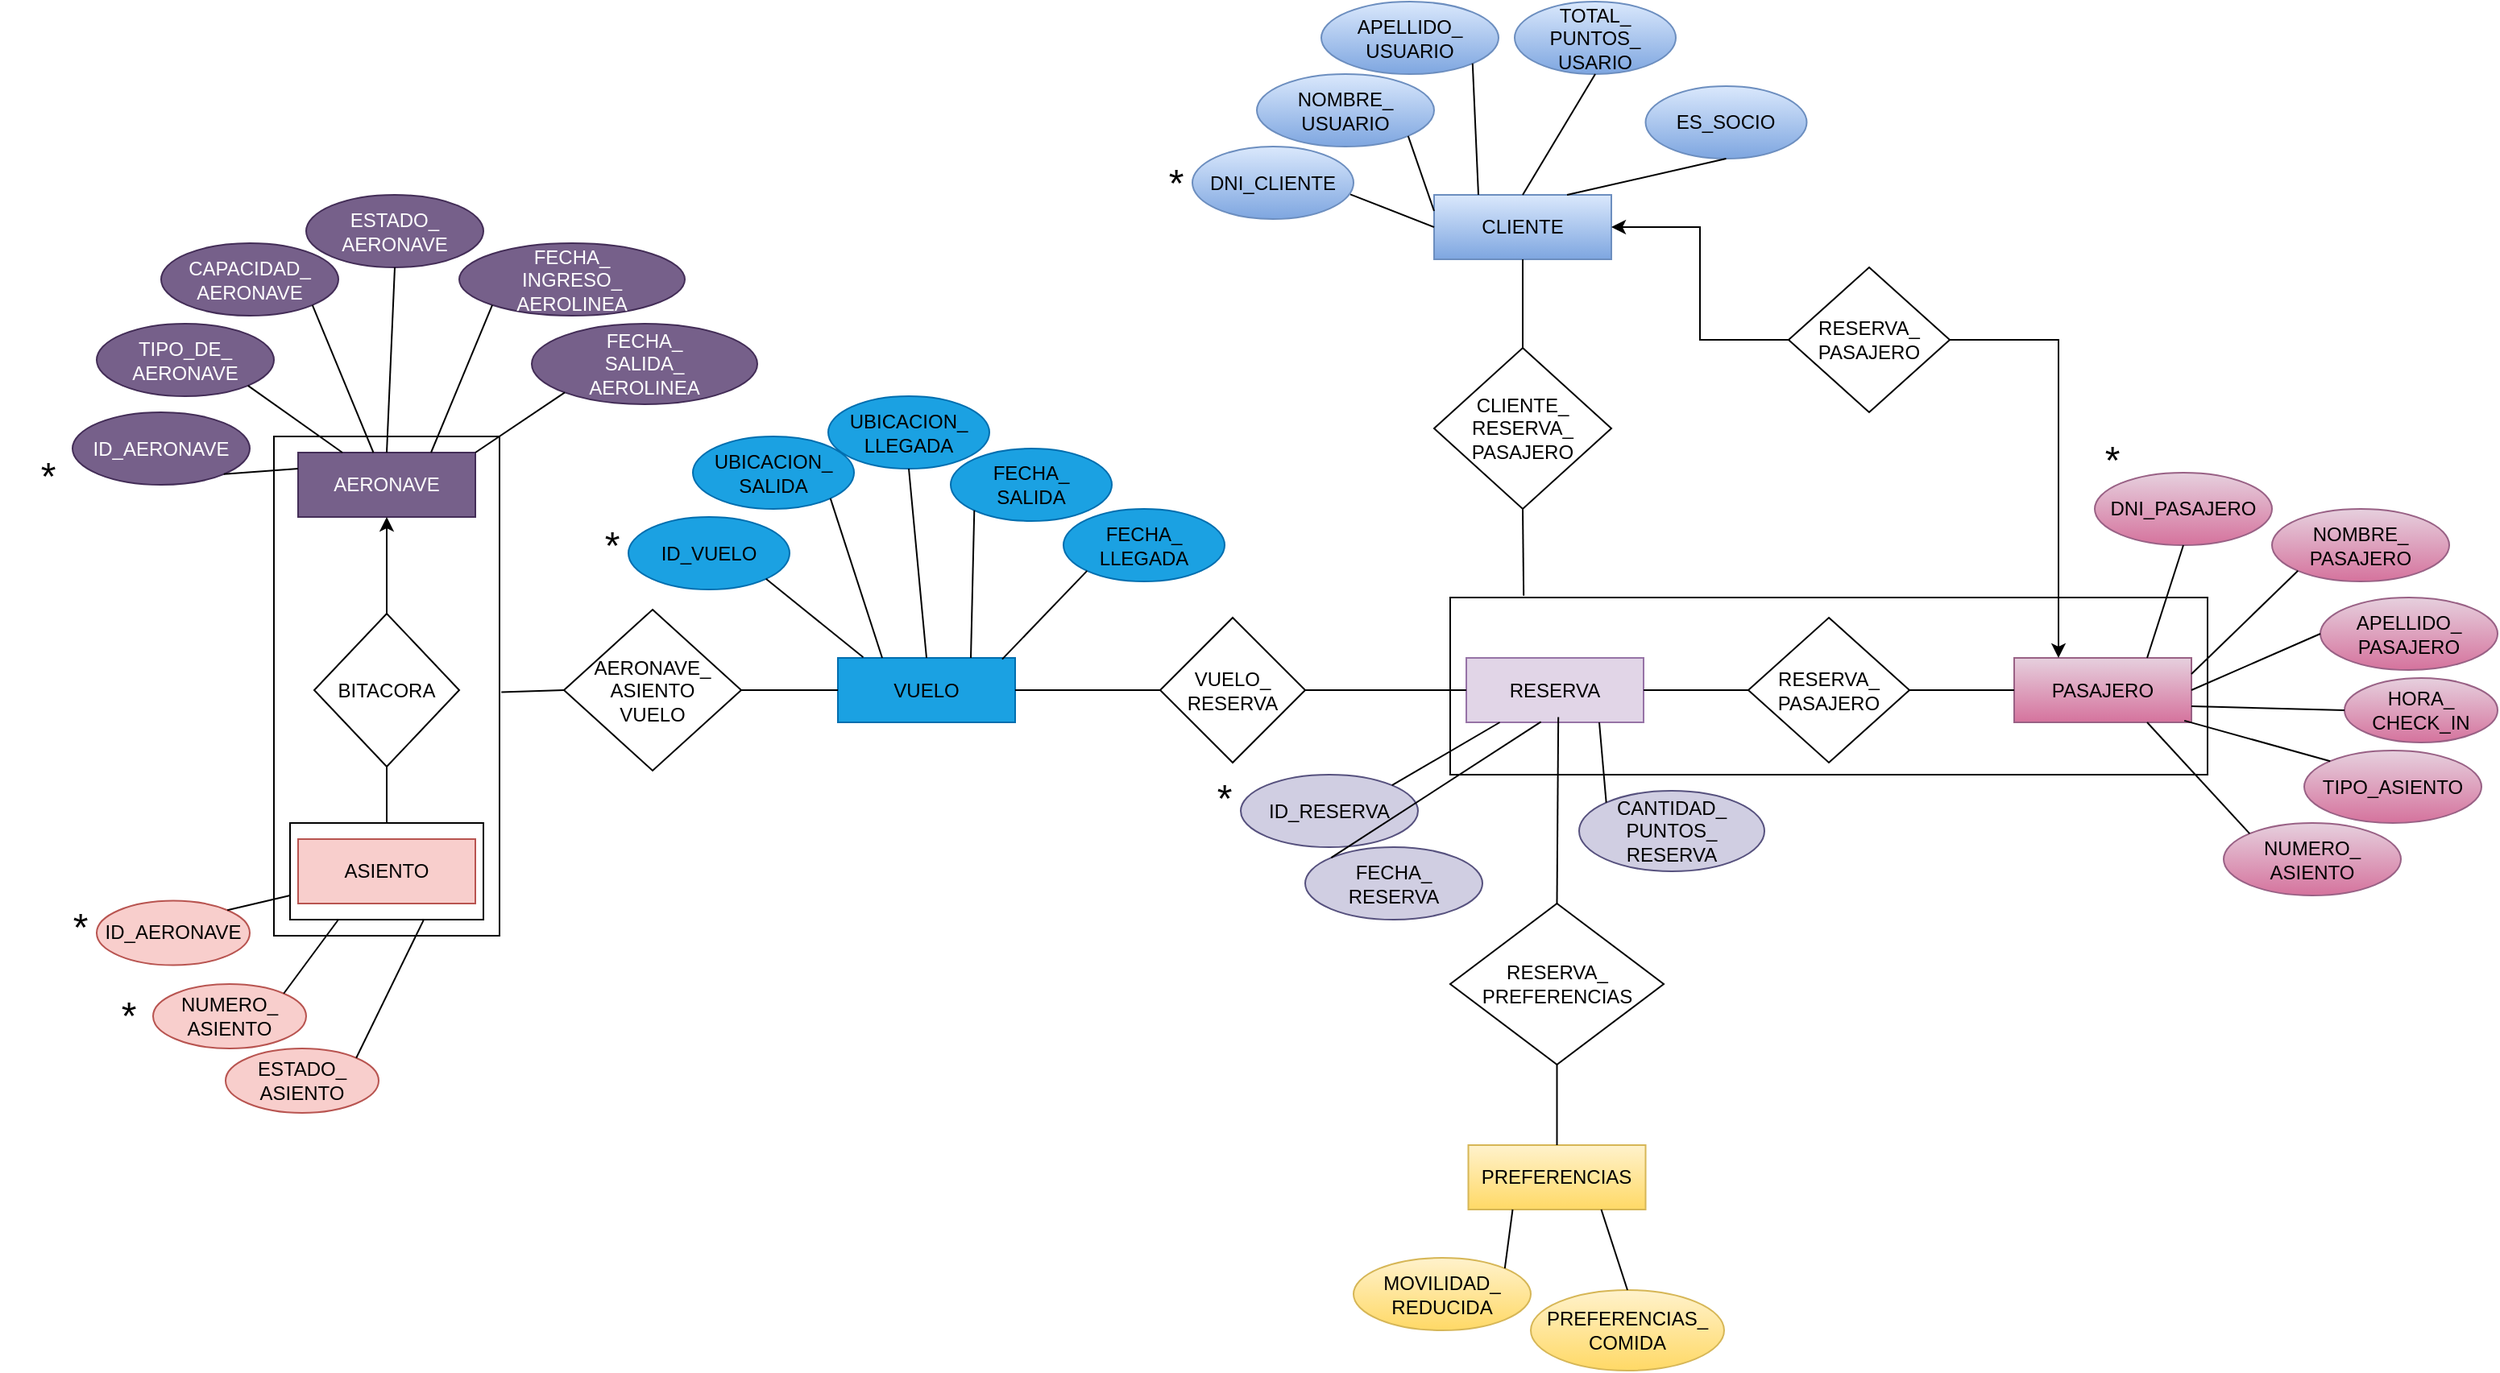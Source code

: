 <mxfile version="24.7.8">
  <diagram name="Página-1" id="I4jtfUDLmrLC_wTP_qY1">
    <mxGraphModel dx="2514" dy="2162" grid="1" gridSize="10" guides="1" tooltips="1" connect="1" arrows="1" fold="1" page="1" pageScale="1" pageWidth="827" pageHeight="1169" math="0" shadow="0">
      <root>
        <mxCell id="0" />
        <mxCell id="1" parent="0" />
        <mxCell id="xpCBtFdFbXH7f9JELju8-50" value="" style="rounded=0;whiteSpace=wrap;html=1;" vertex="1" parent="1">
          <mxGeometry x="800" y="290" width="470" height="110" as="geometry" />
        </mxCell>
        <mxCell id="xpCBtFdFbXH7f9JELju8-12" value="" style="rounded=0;whiteSpace=wrap;html=1;" vertex="1" parent="1">
          <mxGeometry x="70" y="190" width="140" height="310" as="geometry" />
        </mxCell>
        <mxCell id="xpCBtFdFbXH7f9JELju8-1" value="AERONAVE" style="rounded=0;whiteSpace=wrap;html=1;fillColor=#76608a;fontColor=#ffffff;strokeColor=#432D57;" vertex="1" parent="1">
          <mxGeometry x="85" y="200" width="110" height="40" as="geometry" />
        </mxCell>
        <mxCell id="xpCBtFdFbXH7f9JELju8-2" value="" style="rounded=0;whiteSpace=wrap;html=1;" vertex="1" parent="1">
          <mxGeometry x="80" y="430" width="120" height="60" as="geometry" />
        </mxCell>
        <mxCell id="xpCBtFdFbXH7f9JELju8-3" value="&lt;font color=&quot;#000000&quot;&gt;ASIENTO&lt;/font&gt;" style="rounded=0;whiteSpace=wrap;html=1;fillColor=#f8cecc;strokeColor=#b85450;" vertex="1" parent="1">
          <mxGeometry x="85" y="440" width="110" height="40" as="geometry" />
        </mxCell>
        <mxCell id="xpCBtFdFbXH7f9JELju8-4" value="&lt;font color=&quot;#000000&quot;&gt;ID_AERONAVE&lt;/font&gt;" style="ellipse;whiteSpace=wrap;html=1;fillColor=#f8cecc;strokeColor=#b85450;" vertex="1" parent="1">
          <mxGeometry x="-40" y="478.28" width="95" height="40" as="geometry" />
        </mxCell>
        <mxCell id="xpCBtFdFbXH7f9JELju8-5" value="&lt;font color=&quot;#000000&quot;&gt;ESTADO_&lt;/font&gt;&lt;div&gt;&lt;font color=&quot;#000000&quot;&gt;ASIENTO&lt;/font&gt;&lt;/div&gt;" style="ellipse;whiteSpace=wrap;html=1;fillColor=#f8cecc;strokeColor=#b85450;" vertex="1" parent="1">
          <mxGeometry x="40" y="570" width="95" height="40" as="geometry" />
        </mxCell>
        <mxCell id="xpCBtFdFbXH7f9JELju8-6" value="" style="endArrow=none;html=1;rounded=0;entryX=0;entryY=0.75;entryDx=0;entryDy=0;exitX=1;exitY=0;exitDx=0;exitDy=0;" edge="1" parent="1" source="xpCBtFdFbXH7f9JELju8-4" target="xpCBtFdFbXH7f9JELju8-2">
          <mxGeometry width="50" height="50" relative="1" as="geometry">
            <mxPoint x="-300" y="515.78" as="sourcePoint" />
            <mxPoint x="-250" y="465.78" as="targetPoint" />
          </mxGeometry>
        </mxCell>
        <mxCell id="xpCBtFdFbXH7f9JELju8-7" value="" style="endArrow=none;html=1;rounded=0;exitX=1;exitY=0;exitDx=0;exitDy=0;entryX=0.69;entryY=1.007;entryDx=0;entryDy=0;entryPerimeter=0;" edge="1" parent="1" source="xpCBtFdFbXH7f9JELju8-5" target="xpCBtFdFbXH7f9JELju8-2">
          <mxGeometry width="50" height="50" relative="1" as="geometry">
            <mxPoint x="130" y="555.78" as="sourcePoint" />
            <mxPoint x="180" y="505.78" as="targetPoint" />
          </mxGeometry>
        </mxCell>
        <mxCell id="xpCBtFdFbXH7f9JELju8-8" value="BITACORA" style="rhombus;whiteSpace=wrap;html=1;" vertex="1" parent="1">
          <mxGeometry x="95" y="300" width="90" height="95" as="geometry" />
        </mxCell>
        <mxCell id="xpCBtFdFbXH7f9JELju8-9" value="" style="endArrow=none;html=1;rounded=0;entryX=0.5;entryY=1;entryDx=0;entryDy=0;exitX=0.5;exitY=0;exitDx=0;exitDy=0;" edge="1" parent="1" source="xpCBtFdFbXH7f9JELju8-2" target="xpCBtFdFbXH7f9JELju8-8">
          <mxGeometry width="50" height="50" relative="1" as="geometry">
            <mxPoint x="180" y="710" as="sourcePoint" />
            <mxPoint x="230" y="660" as="targetPoint" />
          </mxGeometry>
        </mxCell>
        <mxCell id="xpCBtFdFbXH7f9JELju8-11" value="" style="endArrow=classic;html=1;rounded=0;entryX=0.5;entryY=1;entryDx=0;entryDy=0;exitX=0.5;exitY=0;exitDx=0;exitDy=0;" edge="1" parent="1" source="xpCBtFdFbXH7f9JELju8-8" target="xpCBtFdFbXH7f9JELju8-1">
          <mxGeometry width="50" height="50" relative="1" as="geometry">
            <mxPoint x="140" y="290" as="sourcePoint" />
            <mxPoint x="20" y="310" as="targetPoint" />
          </mxGeometry>
        </mxCell>
        <mxCell id="xpCBtFdFbXH7f9JELju8-13" value="AERONAVE_&lt;div&gt;ASIENTO&lt;/div&gt;&lt;div&gt;VUELO&lt;/div&gt;" style="rhombus;whiteSpace=wrap;html=1;" vertex="1" parent="1">
          <mxGeometry x="250" y="297.5" width="110" height="100" as="geometry" />
        </mxCell>
        <mxCell id="xpCBtFdFbXH7f9JELju8-14" value="" style="endArrow=none;html=1;rounded=0;entryX=0;entryY=0.5;entryDx=0;entryDy=0;exitX=1.008;exitY=0.512;exitDx=0;exitDy=0;exitPerimeter=0;" edge="1" parent="1" source="xpCBtFdFbXH7f9JELju8-12" target="xpCBtFdFbXH7f9JELju8-13">
          <mxGeometry width="50" height="50" relative="1" as="geometry">
            <mxPoint x="250" y="560" as="sourcePoint" />
            <mxPoint x="300" y="510" as="targetPoint" />
          </mxGeometry>
        </mxCell>
        <mxCell id="xpCBtFdFbXH7f9JELju8-15" value="&lt;font color=&quot;#000000&quot;&gt;VUELO&lt;/font&gt;" style="rounded=0;whiteSpace=wrap;html=1;fillColor=#1ba1e2;strokeColor=#006EAF;fontColor=#ffffff;" vertex="1" parent="1">
          <mxGeometry x="420" y="327.5" width="110" height="40" as="geometry" />
        </mxCell>
        <mxCell id="xpCBtFdFbXH7f9JELju8-16" value="" style="endArrow=none;html=1;rounded=0;entryX=0;entryY=0.5;entryDx=0;entryDy=0;exitX=1;exitY=0.5;exitDx=0;exitDy=0;" edge="1" parent="1" source="xpCBtFdFbXH7f9JELju8-13" target="xpCBtFdFbXH7f9JELju8-15">
          <mxGeometry width="50" height="50" relative="1" as="geometry">
            <mxPoint x="330" y="440" as="sourcePoint" />
            <mxPoint x="380" y="390" as="targetPoint" />
          </mxGeometry>
        </mxCell>
        <mxCell id="xpCBtFdFbXH7f9JELju8-17" value="VUELO_&lt;div&gt;RESERVA&lt;/div&gt;" style="rhombus;whiteSpace=wrap;html=1;" vertex="1" parent="1">
          <mxGeometry x="620" y="302.5" width="90" height="90" as="geometry" />
        </mxCell>
        <mxCell id="xpCBtFdFbXH7f9JELju8-19" value="ID_AERONAVE" style="ellipse;whiteSpace=wrap;html=1;fillColor=#76608a;fontColor=#ffffff;strokeColor=#432D57;" vertex="1" parent="1">
          <mxGeometry x="-55" y="175" width="110" height="45" as="geometry" />
        </mxCell>
        <mxCell id="xpCBtFdFbXH7f9JELju8-20" value="&lt;font style=&quot;font-size: 24px;&quot;&gt;*&lt;/font&gt;" style="text;html=1;align=center;verticalAlign=middle;whiteSpace=wrap;rounded=0;" vertex="1" parent="1">
          <mxGeometry x="-100" y="200" width="60" height="30" as="geometry" />
        </mxCell>
        <mxCell id="xpCBtFdFbXH7f9JELju8-21" value="" style="endArrow=none;html=1;rounded=0;entryX=0;entryY=0.25;entryDx=0;entryDy=0;exitX=1;exitY=1;exitDx=0;exitDy=0;" edge="1" parent="1" source="xpCBtFdFbXH7f9JELju8-19" target="xpCBtFdFbXH7f9JELju8-1">
          <mxGeometry width="50" height="50" relative="1" as="geometry">
            <mxPoint x="-190" y="280" as="sourcePoint" />
            <mxPoint x="-140" y="230" as="targetPoint" />
          </mxGeometry>
        </mxCell>
        <mxCell id="xpCBtFdFbXH7f9JELju8-22" value="TIPO_DE_&lt;div&gt;AERONAVE&lt;/div&gt;" style="ellipse;whiteSpace=wrap;html=1;fillColor=#76608a;fontColor=#ffffff;strokeColor=#432D57;" vertex="1" parent="1">
          <mxGeometry x="-40" y="120" width="110" height="45" as="geometry" />
        </mxCell>
        <mxCell id="xpCBtFdFbXH7f9JELju8-23" value="CAPACIDAD_&lt;div&gt;AERONAVE&lt;/div&gt;" style="ellipse;whiteSpace=wrap;html=1;fillColor=#76608a;fontColor=#ffffff;strokeColor=#432D57;" vertex="1" parent="1">
          <mxGeometry y="70" width="110" height="45" as="geometry" />
        </mxCell>
        <mxCell id="xpCBtFdFbXH7f9JELju8-24" value="ESTADO_&lt;div&gt;AERONAVE&lt;/div&gt;" style="ellipse;whiteSpace=wrap;html=1;fillColor=#76608a;fontColor=#ffffff;strokeColor=#432D57;" vertex="1" parent="1">
          <mxGeometry x="90" y="40" width="110" height="45" as="geometry" />
        </mxCell>
        <mxCell id="xpCBtFdFbXH7f9JELju8-25" value="FECHA_&lt;div&gt;INGRESO_&lt;/div&gt;&lt;div&gt;AEROLINEA&lt;/div&gt;" style="ellipse;whiteSpace=wrap;html=1;fillColor=#76608a;fontColor=#ffffff;strokeColor=#432D57;" vertex="1" parent="1">
          <mxGeometry x="185" y="70" width="140" height="45" as="geometry" />
        </mxCell>
        <mxCell id="xpCBtFdFbXH7f9JELju8-26" value="FECHA_&lt;div&gt;SALIDA_&lt;/div&gt;&lt;div&gt;AEROLINEA&lt;/div&gt;" style="ellipse;whiteSpace=wrap;html=1;fillColor=#76608a;fontColor=#ffffff;strokeColor=#432D57;" vertex="1" parent="1">
          <mxGeometry x="230" y="120" width="140" height="50" as="geometry" />
        </mxCell>
        <mxCell id="xpCBtFdFbXH7f9JELju8-27" value="" style="endArrow=none;html=1;rounded=0;entryX=1;entryY=1;entryDx=0;entryDy=0;exitX=0.25;exitY=0;exitDx=0;exitDy=0;" edge="1" parent="1" source="xpCBtFdFbXH7f9JELju8-1" target="xpCBtFdFbXH7f9JELju8-22">
          <mxGeometry width="50" height="50" relative="1" as="geometry">
            <mxPoint x="360" y="290" as="sourcePoint" />
            <mxPoint x="410" y="240" as="targetPoint" />
          </mxGeometry>
        </mxCell>
        <mxCell id="xpCBtFdFbXH7f9JELju8-28" value="" style="endArrow=none;html=1;rounded=0;entryX=1;entryY=1;entryDx=0;entryDy=0;" edge="1" parent="1" source="xpCBtFdFbXH7f9JELju8-1" target="xpCBtFdFbXH7f9JELju8-23">
          <mxGeometry width="50" height="50" relative="1" as="geometry">
            <mxPoint x="350" y="300" as="sourcePoint" />
            <mxPoint x="400" y="250" as="targetPoint" />
          </mxGeometry>
        </mxCell>
        <mxCell id="xpCBtFdFbXH7f9JELju8-29" value="" style="endArrow=none;html=1;rounded=0;entryX=0.5;entryY=1;entryDx=0;entryDy=0;exitX=0.5;exitY=0;exitDx=0;exitDy=0;" edge="1" parent="1" source="xpCBtFdFbXH7f9JELju8-1" target="xpCBtFdFbXH7f9JELju8-24">
          <mxGeometry width="50" height="50" relative="1" as="geometry">
            <mxPoint x="330" y="310" as="sourcePoint" />
            <mxPoint x="380" y="260" as="targetPoint" />
          </mxGeometry>
        </mxCell>
        <mxCell id="xpCBtFdFbXH7f9JELju8-30" value="" style="endArrow=none;html=1;rounded=0;entryX=0;entryY=1;entryDx=0;entryDy=0;exitX=0.75;exitY=0;exitDx=0;exitDy=0;" edge="1" parent="1" source="xpCBtFdFbXH7f9JELju8-1" target="xpCBtFdFbXH7f9JELju8-25">
          <mxGeometry width="50" height="50" relative="1" as="geometry">
            <mxPoint x="-210" y="340" as="sourcePoint" />
            <mxPoint x="-160" y="290" as="targetPoint" />
          </mxGeometry>
        </mxCell>
        <mxCell id="xpCBtFdFbXH7f9JELju8-31" value="" style="endArrow=none;html=1;rounded=0;entryX=0;entryY=1;entryDx=0;entryDy=0;exitX=1;exitY=0;exitDx=0;exitDy=0;" edge="1" parent="1" source="xpCBtFdFbXH7f9JELju8-1" target="xpCBtFdFbXH7f9JELju8-26">
          <mxGeometry width="50" height="50" relative="1" as="geometry">
            <mxPoint x="230" y="280" as="sourcePoint" />
            <mxPoint x="280" y="230" as="targetPoint" />
          </mxGeometry>
        </mxCell>
        <mxCell id="xpCBtFdFbXH7f9JELju8-32" value="&lt;font color=&quot;#000000&quot;&gt;UBICACION_&lt;/font&gt;&lt;div&gt;&lt;font color=&quot;#000000&quot;&gt;SALIDA&lt;/font&gt;&lt;/div&gt;" style="ellipse;whiteSpace=wrap;html=1;fillColor=#1ba1e2;strokeColor=#006EAF;fontColor=#ffffff;" vertex="1" parent="1">
          <mxGeometry x="330" y="190" width="100" height="45" as="geometry" />
        </mxCell>
        <mxCell id="xpCBtFdFbXH7f9JELju8-33" value="&lt;font color=&quot;#000000&quot;&gt;UBICACION_&lt;/font&gt;&lt;div&gt;&lt;font color=&quot;#000000&quot;&gt;LLEGADA&lt;/font&gt;&lt;/div&gt;" style="ellipse;whiteSpace=wrap;html=1;fillColor=#1ba1e2;strokeColor=#006EAF;fontColor=#ffffff;" vertex="1" parent="1">
          <mxGeometry x="414" y="165" width="100" height="45" as="geometry" />
        </mxCell>
        <mxCell id="xpCBtFdFbXH7f9JELju8-34" value="&lt;font color=&quot;#000000&quot;&gt;FECHA_&lt;/font&gt;&lt;div&gt;&lt;font color=&quot;#000000&quot;&gt;SALIDA&lt;/font&gt;&lt;/div&gt;" style="ellipse;whiteSpace=wrap;html=1;fillColor=#1ba1e2;strokeColor=#006EAF;fontColor=#ffffff;" vertex="1" parent="1">
          <mxGeometry x="490" y="197.5" width="100" height="45" as="geometry" />
        </mxCell>
        <mxCell id="xpCBtFdFbXH7f9JELju8-35" value="&lt;font color=&quot;#000000&quot;&gt;FECHA_&lt;/font&gt;&lt;div&gt;&lt;font color=&quot;#000000&quot;&gt;LLEGADA&lt;/font&gt;&lt;/div&gt;" style="ellipse;whiteSpace=wrap;html=1;fillColor=#1ba1e2;strokeColor=#006EAF;fontColor=#ffffff;" vertex="1" parent="1">
          <mxGeometry x="560" y="235" width="100" height="45" as="geometry" />
        </mxCell>
        <mxCell id="xpCBtFdFbXH7f9JELju8-36" value="&lt;font color=&quot;#000000&quot;&gt;ID_VUELO&lt;/font&gt;" style="ellipse;whiteSpace=wrap;html=1;fillColor=#1ba1e2;strokeColor=#006EAF;fontColor=#ffffff;" vertex="1" parent="1">
          <mxGeometry x="290" y="240" width="100" height="45" as="geometry" />
        </mxCell>
        <mxCell id="xpCBtFdFbXH7f9JELju8-37" value="" style="endArrow=none;html=1;rounded=0;entryX=1;entryY=1;entryDx=0;entryDy=0;exitX=0.143;exitY=-0.009;exitDx=0;exitDy=0;exitPerimeter=0;" edge="1" parent="1" source="xpCBtFdFbXH7f9JELju8-15" target="xpCBtFdFbXH7f9JELju8-36">
          <mxGeometry width="50" height="50" relative="1" as="geometry">
            <mxPoint x="430" y="310" as="sourcePoint" />
            <mxPoint x="480" y="280" as="targetPoint" />
          </mxGeometry>
        </mxCell>
        <mxCell id="xpCBtFdFbXH7f9JELju8-38" value="" style="endArrow=none;html=1;rounded=0;entryX=1;entryY=1;entryDx=0;entryDy=0;exitX=0.25;exitY=0;exitDx=0;exitDy=0;" edge="1" parent="1" source="xpCBtFdFbXH7f9JELju8-15" target="xpCBtFdFbXH7f9JELju8-32">
          <mxGeometry width="50" height="50" relative="1" as="geometry">
            <mxPoint x="470" y="330" as="sourcePoint" />
            <mxPoint x="520" y="280" as="targetPoint" />
          </mxGeometry>
        </mxCell>
        <mxCell id="xpCBtFdFbXH7f9JELju8-39" value="" style="endArrow=none;html=1;rounded=0;entryX=0.5;entryY=1;entryDx=0;entryDy=0;exitX=0.5;exitY=0;exitDx=0;exitDy=0;" edge="1" parent="1" source="xpCBtFdFbXH7f9JELju8-15" target="xpCBtFdFbXH7f9JELju8-33">
          <mxGeometry width="50" height="50" relative="1" as="geometry">
            <mxPoint x="550" y="400" as="sourcePoint" />
            <mxPoint x="600" y="350" as="targetPoint" />
          </mxGeometry>
        </mxCell>
        <mxCell id="xpCBtFdFbXH7f9JELju8-40" value="" style="endArrow=none;html=1;rounded=0;entryX=0;entryY=1;entryDx=0;entryDy=0;exitX=0.75;exitY=0;exitDx=0;exitDy=0;" edge="1" parent="1" source="xpCBtFdFbXH7f9JELju8-15" target="xpCBtFdFbXH7f9JELju8-34">
          <mxGeometry width="50" height="50" relative="1" as="geometry">
            <mxPoint x="300" y="530" as="sourcePoint" />
            <mxPoint x="350" y="480" as="targetPoint" />
          </mxGeometry>
        </mxCell>
        <mxCell id="xpCBtFdFbXH7f9JELju8-41" value="" style="endArrow=none;html=1;rounded=0;entryX=0;entryY=1;entryDx=0;entryDy=0;exitX=0.927;exitY=0.02;exitDx=0;exitDy=0;exitPerimeter=0;" edge="1" parent="1" source="xpCBtFdFbXH7f9JELju8-15" target="xpCBtFdFbXH7f9JELju8-35">
          <mxGeometry width="50" height="50" relative="1" as="geometry">
            <mxPoint x="580" y="370" as="sourcePoint" />
            <mxPoint x="630" y="320" as="targetPoint" />
          </mxGeometry>
        </mxCell>
        <mxCell id="xpCBtFdFbXH7f9JELju8-42" value="" style="endArrow=none;html=1;rounded=0;exitX=1;exitY=0.5;exitDx=0;exitDy=0;entryX=0;entryY=0.5;entryDx=0;entryDy=0;" edge="1" parent="1" source="xpCBtFdFbXH7f9JELju8-15" target="xpCBtFdFbXH7f9JELju8-17">
          <mxGeometry width="50" height="50" relative="1" as="geometry">
            <mxPoint x="540" y="440" as="sourcePoint" />
            <mxPoint x="590" y="390" as="targetPoint" />
          </mxGeometry>
        </mxCell>
        <mxCell id="xpCBtFdFbXH7f9JELju8-45" value="&lt;font color=&quot;#000000&quot;&gt;RESERVA&lt;/font&gt;" style="rounded=0;whiteSpace=wrap;html=1;fillColor=#e1d5e7;strokeColor=#9673a6;" vertex="1" parent="1">
          <mxGeometry x="810" y="327.5" width="110" height="40" as="geometry" />
        </mxCell>
        <mxCell id="xpCBtFdFbXH7f9JELju8-46" value="&lt;font color=&quot;#000000&quot;&gt;PASAJERO&lt;/font&gt;" style="rounded=0;whiteSpace=wrap;html=1;fillColor=#e6d0de;strokeColor=#996185;gradientColor=#d5739d;" vertex="1" parent="1">
          <mxGeometry x="1150" y="327.5" width="110" height="40" as="geometry" />
        </mxCell>
        <mxCell id="xpCBtFdFbXH7f9JELju8-47" value="RESERVA_&lt;div&gt;PASAJERO&lt;/div&gt;" style="rhombus;whiteSpace=wrap;html=1;" vertex="1" parent="1">
          <mxGeometry x="985" y="302.5" width="100" height="90" as="geometry" />
        </mxCell>
        <mxCell id="xpCBtFdFbXH7f9JELju8-48" value="" style="endArrow=none;html=1;rounded=0;exitX=1;exitY=0.5;exitDx=0;exitDy=0;entryX=0;entryY=0.5;entryDx=0;entryDy=0;" edge="1" parent="1" source="xpCBtFdFbXH7f9JELju8-45" target="xpCBtFdFbXH7f9JELju8-47">
          <mxGeometry width="50" height="50" relative="1" as="geometry">
            <mxPoint x="910" y="450" as="sourcePoint" />
            <mxPoint x="960" y="400" as="targetPoint" />
          </mxGeometry>
        </mxCell>
        <mxCell id="xpCBtFdFbXH7f9JELju8-49" value="" style="endArrow=none;html=1;rounded=0;exitX=1;exitY=0.5;exitDx=0;exitDy=0;entryX=0;entryY=0.5;entryDx=0;entryDy=0;" edge="1" parent="1" source="xpCBtFdFbXH7f9JELju8-47" target="xpCBtFdFbXH7f9JELju8-46">
          <mxGeometry width="50" height="50" relative="1" as="geometry">
            <mxPoint x="1120" y="450" as="sourcePoint" />
            <mxPoint x="1170" y="400" as="targetPoint" />
          </mxGeometry>
        </mxCell>
        <mxCell id="xpCBtFdFbXH7f9JELju8-51" value="" style="endArrow=none;html=1;rounded=0;entryX=0;entryY=0.5;entryDx=0;entryDy=0;exitX=1;exitY=0.5;exitDx=0;exitDy=0;" edge="1" parent="1" source="xpCBtFdFbXH7f9JELju8-17" target="xpCBtFdFbXH7f9JELju8-45">
          <mxGeometry width="50" height="50" relative="1" as="geometry">
            <mxPoint x="660" y="450" as="sourcePoint" />
            <mxPoint x="710" y="400" as="targetPoint" />
          </mxGeometry>
        </mxCell>
        <mxCell id="xpCBtFdFbXH7f9JELju8-52" value="&lt;font color=&quot;#000000&quot;&gt;ID_RESERVA&lt;/font&gt;" style="ellipse;whiteSpace=wrap;html=1;fillColor=#d0cee2;strokeColor=#56517e;" vertex="1" parent="1">
          <mxGeometry x="670" y="400" width="110" height="45" as="geometry" />
        </mxCell>
        <mxCell id="xpCBtFdFbXH7f9JELju8-53" value="&lt;font style=&quot;font-size: 24px;&quot;&gt;*&lt;/font&gt;" style="text;html=1;align=center;verticalAlign=middle;whiteSpace=wrap;rounded=0;" vertex="1" parent="1">
          <mxGeometry x="630" y="400" width="60" height="30" as="geometry" />
        </mxCell>
        <mxCell id="xpCBtFdFbXH7f9JELju8-55" value="&lt;font color=&quot;#000000&quot;&gt;FECHA_&lt;/font&gt;&lt;div&gt;&lt;font color=&quot;#000000&quot;&gt;RESERVA&lt;/font&gt;&lt;/div&gt;" style="ellipse;whiteSpace=wrap;html=1;fillColor=#d0cee2;strokeColor=#56517e;" vertex="1" parent="1">
          <mxGeometry x="710" y="445" width="110" height="45" as="geometry" />
        </mxCell>
        <mxCell id="xpCBtFdFbXH7f9JELju8-56" value="" style="endArrow=none;html=1;rounded=0;exitX=1;exitY=0;exitDx=0;exitDy=0;" edge="1" parent="1" source="xpCBtFdFbXH7f9JELju8-52" target="xpCBtFdFbXH7f9JELju8-45">
          <mxGeometry width="50" height="50" relative="1" as="geometry">
            <mxPoint x="600" y="560" as="sourcePoint" />
            <mxPoint x="650" y="510" as="targetPoint" />
          </mxGeometry>
        </mxCell>
        <mxCell id="xpCBtFdFbXH7f9JELju8-57" value="" style="endArrow=none;html=1;rounded=0;exitX=0;exitY=0;exitDx=0;exitDy=0;entryX=0.421;entryY=0.992;entryDx=0;entryDy=0;entryPerimeter=0;" edge="1" parent="1" source="xpCBtFdFbXH7f9JELju8-55" target="xpCBtFdFbXH7f9JELju8-45">
          <mxGeometry width="50" height="50" relative="1" as="geometry">
            <mxPoint x="690" y="630" as="sourcePoint" />
            <mxPoint x="740" y="580" as="targetPoint" />
          </mxGeometry>
        </mxCell>
        <mxCell id="xpCBtFdFbXH7f9JELju8-58" value="&lt;font color=&quot;#000000&quot;&gt;CLIENTE&lt;/font&gt;" style="rounded=0;whiteSpace=wrap;html=1;fillColor=#dae8fc;strokeColor=#6c8ebf;gradientColor=#7ea6e0;" vertex="1" parent="1">
          <mxGeometry x="790" y="40" width="110" height="40" as="geometry" />
        </mxCell>
        <mxCell id="xpCBtFdFbXH7f9JELju8-59" value="CLIENTE_&lt;div&gt;RESERVA_&lt;/div&gt;&lt;div&gt;PASAJERO&lt;/div&gt;" style="rhombus;whiteSpace=wrap;html=1;" vertex="1" parent="1">
          <mxGeometry x="790" y="135" width="110" height="100" as="geometry" />
        </mxCell>
        <mxCell id="xpCBtFdFbXH7f9JELju8-60" value="" style="endArrow=none;html=1;rounded=0;entryX=0.5;entryY=1;entryDx=0;entryDy=0;exitX=0.097;exitY=-0.01;exitDx=0;exitDy=0;exitPerimeter=0;" edge="1" parent="1" source="xpCBtFdFbXH7f9JELju8-50" target="xpCBtFdFbXH7f9JELju8-59">
          <mxGeometry width="50" height="50" relative="1" as="geometry">
            <mxPoint x="710" y="280" as="sourcePoint" />
            <mxPoint x="760" y="230" as="targetPoint" />
          </mxGeometry>
        </mxCell>
        <mxCell id="xpCBtFdFbXH7f9JELju8-61" value="" style="endArrow=none;html=1;rounded=0;entryX=0.5;entryY=1;entryDx=0;entryDy=0;exitX=0.5;exitY=0;exitDx=0;exitDy=0;" edge="1" parent="1" source="xpCBtFdFbXH7f9JELju8-59" target="xpCBtFdFbXH7f9JELju8-58">
          <mxGeometry width="50" height="50" relative="1" as="geometry">
            <mxPoint x="710" y="170" as="sourcePoint" />
            <mxPoint x="760" y="120" as="targetPoint" />
          </mxGeometry>
        </mxCell>
        <mxCell id="xpCBtFdFbXH7f9JELju8-62" value="&lt;font color=&quot;#000000&quot;&gt;PREFERENCIAS&lt;/font&gt;" style="rounded=0;whiteSpace=wrap;html=1;fillColor=#fff2cc;strokeColor=#d6b656;gradientColor=#ffd966;" vertex="1" parent="1">
          <mxGeometry x="811.25" y="630" width="110" height="40" as="geometry" />
        </mxCell>
        <mxCell id="xpCBtFdFbXH7f9JELju8-63" value="RESERVA_&lt;div&gt;PREFERENCIAS&lt;/div&gt;" style="rhombus;whiteSpace=wrap;html=1;" vertex="1" parent="1">
          <mxGeometry x="800" y="480" width="132.5" height="100" as="geometry" />
        </mxCell>
        <mxCell id="xpCBtFdFbXH7f9JELju8-64" value="" style="endArrow=none;html=1;rounded=0;entryX=0.519;entryY=0.92;entryDx=0;entryDy=0;entryPerimeter=0;exitX=0.5;exitY=0;exitDx=0;exitDy=0;" edge="1" parent="1" source="xpCBtFdFbXH7f9JELju8-63" target="xpCBtFdFbXH7f9JELju8-45">
          <mxGeometry width="50" height="50" relative="1" as="geometry">
            <mxPoint x="850" y="490" as="sourcePoint" />
            <mxPoint x="900" y="440" as="targetPoint" />
          </mxGeometry>
        </mxCell>
        <mxCell id="xpCBtFdFbXH7f9JELju8-65" value="" style="endArrow=none;html=1;rounded=0;entryX=0.5;entryY=1;entryDx=0;entryDy=0;exitX=0.5;exitY=0;exitDx=0;exitDy=0;" edge="1" parent="1" source="xpCBtFdFbXH7f9JELju8-62" target="xpCBtFdFbXH7f9JELju8-63">
          <mxGeometry width="50" height="50" relative="1" as="geometry">
            <mxPoint x="850" y="670" as="sourcePoint" />
            <mxPoint x="900" y="620" as="targetPoint" />
          </mxGeometry>
        </mxCell>
        <mxCell id="xpCBtFdFbXH7f9JELju8-73" value="&lt;font color=&quot;#000000&quot;&gt;DNI_CLIENTE&lt;/font&gt;" style="ellipse;whiteSpace=wrap;html=1;fillColor=#dae8fc;strokeColor=#6c8ebf;gradientColor=#7ea6e0;" vertex="1" parent="1">
          <mxGeometry x="640" y="10" width="100" height="45" as="geometry" />
        </mxCell>
        <mxCell id="xpCBtFdFbXH7f9JELju8-74" value="&lt;font style=&quot;font-size: 24px;&quot;&gt;*&lt;/font&gt;" style="text;html=1;align=center;verticalAlign=middle;whiteSpace=wrap;rounded=0;" vertex="1" parent="1">
          <mxGeometry x="600" y="17.5" width="60" height="30" as="geometry" />
        </mxCell>
        <mxCell id="xpCBtFdFbXH7f9JELju8-75" value="&lt;font color=&quot;#000000&quot;&gt;ES_SOCIO&lt;/font&gt;" style="ellipse;whiteSpace=wrap;html=1;fillColor=#dae8fc;strokeColor=#6c8ebf;gradientColor=#7ea6e0;" vertex="1" parent="1">
          <mxGeometry x="921.25" y="-27.5" width="100" height="45" as="geometry" />
        </mxCell>
        <mxCell id="xpCBtFdFbXH7f9JELju8-76" value="&lt;font color=&quot;#000000&quot;&gt;TOTAL_&lt;/font&gt;&lt;div&gt;&lt;font color=&quot;#000000&quot;&gt;PUNTOS_&lt;/font&gt;&lt;/div&gt;&lt;div&gt;&lt;font color=&quot;#000000&quot;&gt;USARIO&lt;/font&gt;&lt;/div&gt;" style="ellipse;whiteSpace=wrap;html=1;fillColor=#dae8fc;strokeColor=#6c8ebf;gradientColor=#7ea6e0;" vertex="1" parent="1">
          <mxGeometry x="840" y="-80" width="100" height="45" as="geometry" />
        </mxCell>
        <mxCell id="xpCBtFdFbXH7f9JELju8-77" value="&lt;font color=&quot;#000000&quot;&gt;CANTIDAD_&lt;/font&gt;&lt;div&gt;&lt;font color=&quot;#000000&quot;&gt;PUNTOS_&lt;/font&gt;&lt;/div&gt;&lt;div&gt;&lt;font color=&quot;#000000&quot;&gt;RESERVA&lt;/font&gt;&lt;/div&gt;" style="ellipse;whiteSpace=wrap;html=1;fillColor=#d0cee2;strokeColor=#56517e;" vertex="1" parent="1">
          <mxGeometry x="880" y="410" width="115" height="50" as="geometry" />
        </mxCell>
        <mxCell id="xpCBtFdFbXH7f9JELju8-79" value="" style="endArrow=none;html=1;rounded=0;entryX=0.75;entryY=1;entryDx=0;entryDy=0;exitX=0;exitY=0;exitDx=0;exitDy=0;" edge="1" parent="1" source="xpCBtFdFbXH7f9JELju8-77" target="xpCBtFdFbXH7f9JELju8-45">
          <mxGeometry width="50" height="50" relative="1" as="geometry">
            <mxPoint x="550" y="520" as="sourcePoint" />
            <mxPoint x="600" y="470" as="targetPoint" />
          </mxGeometry>
        </mxCell>
        <mxCell id="xpCBtFdFbXH7f9JELju8-80" value="&lt;font color=&quot;#000000&quot;&gt;NOMBRE_&lt;/font&gt;&lt;div&gt;&lt;font color=&quot;#000000&quot;&gt;USUARIO&lt;/font&gt;&lt;/div&gt;" style="ellipse;whiteSpace=wrap;html=1;fillColor=#dae8fc;strokeColor=#6c8ebf;gradientColor=#7ea6e0;" vertex="1" parent="1">
          <mxGeometry x="680" y="-35" width="110" height="45" as="geometry" />
        </mxCell>
        <mxCell id="xpCBtFdFbXH7f9JELju8-81" value="&lt;font color=&quot;#000000&quot;&gt;APELLIDO_&lt;/font&gt;&lt;div&gt;&lt;font color=&quot;#000000&quot;&gt;USUARIO&lt;/font&gt;&lt;/div&gt;" style="ellipse;whiteSpace=wrap;html=1;fillColor=#dae8fc;strokeColor=#6c8ebf;gradientColor=#7ea6e0;" vertex="1" parent="1">
          <mxGeometry x="720" y="-80" width="110" height="45" as="geometry" />
        </mxCell>
        <mxCell id="xpCBtFdFbXH7f9JELju8-82" value="" style="endArrow=none;html=1;rounded=0;entryX=0;entryY=0.5;entryDx=0;entryDy=0;exitX=0.98;exitY=0.659;exitDx=0;exitDy=0;exitPerimeter=0;" edge="1" parent="1" source="xpCBtFdFbXH7f9JELju8-73" target="xpCBtFdFbXH7f9JELju8-58">
          <mxGeometry width="50" height="50" relative="1" as="geometry">
            <mxPoint x="720" y="180" as="sourcePoint" />
            <mxPoint x="770" y="130" as="targetPoint" />
          </mxGeometry>
        </mxCell>
        <mxCell id="xpCBtFdFbXH7f9JELju8-83" value="" style="endArrow=none;html=1;rounded=0;entryX=1;entryY=1;entryDx=0;entryDy=0;exitX=0;exitY=0.25;exitDx=0;exitDy=0;" edge="1" parent="1" source="xpCBtFdFbXH7f9JELju8-58" target="xpCBtFdFbXH7f9JELju8-80">
          <mxGeometry width="50" height="50" relative="1" as="geometry">
            <mxPoint x="940" y="40" as="sourcePoint" />
            <mxPoint x="990" y="-10" as="targetPoint" />
          </mxGeometry>
        </mxCell>
        <mxCell id="xpCBtFdFbXH7f9JELju8-84" value="" style="endArrow=none;html=1;rounded=0;entryX=1;entryY=1;entryDx=0;entryDy=0;exitX=0.25;exitY=0;exitDx=0;exitDy=0;" edge="1" parent="1" source="xpCBtFdFbXH7f9JELju8-58" target="xpCBtFdFbXH7f9JELju8-81">
          <mxGeometry width="50" height="50" relative="1" as="geometry">
            <mxPoint x="1010" y="170" as="sourcePoint" />
            <mxPoint x="1060" y="120" as="targetPoint" />
          </mxGeometry>
        </mxCell>
        <mxCell id="xpCBtFdFbXH7f9JELju8-85" value="" style="endArrow=none;html=1;rounded=0;entryX=0.5;entryY=1;entryDx=0;entryDy=0;exitX=0.5;exitY=0;exitDx=0;exitDy=0;" edge="1" parent="1" source="xpCBtFdFbXH7f9JELju8-58" target="xpCBtFdFbXH7f9JELju8-76">
          <mxGeometry width="50" height="50" relative="1" as="geometry">
            <mxPoint x="990" y="190" as="sourcePoint" />
            <mxPoint x="970" y="110" as="targetPoint" />
          </mxGeometry>
        </mxCell>
        <mxCell id="xpCBtFdFbXH7f9JELju8-86" value="" style="endArrow=none;html=1;rounded=0;entryX=0.5;entryY=1;entryDx=0;entryDy=0;exitX=0.75;exitY=0;exitDx=0;exitDy=0;" edge="1" parent="1" source="xpCBtFdFbXH7f9JELju8-58" target="xpCBtFdFbXH7f9JELju8-75">
          <mxGeometry width="50" height="50" relative="1" as="geometry">
            <mxPoint x="1030" y="160" as="sourcePoint" />
            <mxPoint x="1080" y="110" as="targetPoint" />
          </mxGeometry>
        </mxCell>
        <mxCell id="xpCBtFdFbXH7f9JELju8-87" value="&lt;font color=&quot;#000000&quot;&gt;DNI_PASAJERO&lt;/font&gt;" style="ellipse;whiteSpace=wrap;html=1;fillColor=#e6d0de;strokeColor=#996185;gradientColor=#d5739d;" vertex="1" parent="1">
          <mxGeometry x="1200" y="212.5" width="110" height="45" as="geometry" />
        </mxCell>
        <mxCell id="xpCBtFdFbXH7f9JELju8-88" value="&lt;font color=&quot;#000000&quot;&gt;NOMBRE_&lt;/font&gt;&lt;div&gt;&lt;font color=&quot;#000000&quot;&gt;PASAJERO&lt;/font&gt;&lt;/div&gt;" style="ellipse;whiteSpace=wrap;html=1;fillColor=#e6d0de;strokeColor=#996185;gradientColor=#d5739d;" vertex="1" parent="1">
          <mxGeometry x="1310" y="235" width="110" height="45" as="geometry" />
        </mxCell>
        <mxCell id="xpCBtFdFbXH7f9JELju8-89" value="&lt;font color=&quot;#000000&quot;&gt;APELLIDO_&lt;/font&gt;&lt;div&gt;&lt;font color=&quot;#000000&quot;&gt;PASAJERO&lt;/font&gt;&lt;/div&gt;" style="ellipse;whiteSpace=wrap;html=1;fillColor=#e6d0de;strokeColor=#996185;gradientColor=#d5739d;" vertex="1" parent="1">
          <mxGeometry x="1340" y="290" width="110" height="45" as="geometry" />
        </mxCell>
        <mxCell id="xpCBtFdFbXH7f9JELju8-90" value="" style="endArrow=none;html=1;rounded=0;entryX=0.5;entryY=1;entryDx=0;entryDy=0;exitX=0.75;exitY=0;exitDx=0;exitDy=0;" edge="1" parent="1" source="xpCBtFdFbXH7f9JELju8-46" target="xpCBtFdFbXH7f9JELju8-87">
          <mxGeometry width="50" height="50" relative="1" as="geometry">
            <mxPoint x="1050" y="290" as="sourcePoint" />
            <mxPoint x="1100" y="240" as="targetPoint" />
          </mxGeometry>
        </mxCell>
        <mxCell id="xpCBtFdFbXH7f9JELju8-91" value="" style="endArrow=none;html=1;rounded=0;exitX=1;exitY=0.25;exitDx=0;exitDy=0;entryX=0;entryY=1;entryDx=0;entryDy=0;" edge="1" parent="1" source="xpCBtFdFbXH7f9JELju8-46" target="xpCBtFdFbXH7f9JELju8-88">
          <mxGeometry width="50" height="50" relative="1" as="geometry">
            <mxPoint x="1310" y="460" as="sourcePoint" />
            <mxPoint x="1360" y="410" as="targetPoint" />
          </mxGeometry>
        </mxCell>
        <mxCell id="xpCBtFdFbXH7f9JELju8-92" value="" style="endArrow=none;html=1;rounded=0;exitX=1;exitY=0.5;exitDx=0;exitDy=0;entryX=0;entryY=0.5;entryDx=0;entryDy=0;" edge="1" parent="1" source="xpCBtFdFbXH7f9JELju8-46" target="xpCBtFdFbXH7f9JELju8-89">
          <mxGeometry width="50" height="50" relative="1" as="geometry">
            <mxPoint x="1340" y="440" as="sourcePoint" />
            <mxPoint x="1390" y="390" as="targetPoint" />
          </mxGeometry>
        </mxCell>
        <mxCell id="xpCBtFdFbXH7f9JELju8-93" value="&lt;font color=&quot;#000000&quot;&gt;HORA_&lt;/font&gt;&lt;div&gt;&lt;font color=&quot;#000000&quot;&gt;CHECK_IN&lt;/font&gt;&lt;/div&gt;" style="ellipse;whiteSpace=wrap;html=1;fillColor=#e6d0de;strokeColor=#996185;gradientColor=#d5739d;" vertex="1" parent="1">
          <mxGeometry x="1355" y="340" width="95" height="40" as="geometry" />
        </mxCell>
        <mxCell id="xpCBtFdFbXH7f9JELju8-94" value="&lt;font style=&quot;font-size: 24px;&quot;&gt;*&lt;/font&gt;" style="text;html=1;align=center;verticalAlign=middle;whiteSpace=wrap;rounded=0;" vertex="1" parent="1">
          <mxGeometry x="1181" y="190" width="60" height="30" as="geometry" />
        </mxCell>
        <mxCell id="xpCBtFdFbXH7f9JELju8-95" value="&lt;font style=&quot;font-size: 24px;&quot;&gt;*&lt;/font&gt;" style="text;html=1;align=center;verticalAlign=middle;whiteSpace=wrap;rounded=0;" vertex="1" parent="1">
          <mxGeometry x="250" y="242.5" width="60" height="30" as="geometry" />
        </mxCell>
        <mxCell id="xpCBtFdFbXH7f9JELju8-96" value="&lt;font style=&quot;font-size: 24px;&quot;&gt;*&lt;/font&gt;" style="text;html=1;align=center;verticalAlign=middle;whiteSpace=wrap;rounded=0;" vertex="1" parent="1">
          <mxGeometry x="-80" y="480" width="60" height="30" as="geometry" />
        </mxCell>
        <mxCell id="xpCBtFdFbXH7f9JELju8-97" value="&lt;font color=&quot;#000000&quot;&gt;NUMERO_&lt;/font&gt;&lt;div&gt;&lt;font color=&quot;#000000&quot;&gt;ASIENTO&lt;/font&gt;&lt;/div&gt;" style="ellipse;whiteSpace=wrap;html=1;fillColor=#f8cecc;strokeColor=#b85450;" vertex="1" parent="1">
          <mxGeometry x="-5" y="530" width="95" height="40" as="geometry" />
        </mxCell>
        <mxCell id="xpCBtFdFbXH7f9JELju8-98" value="&lt;font style=&quot;font-size: 24px;&quot;&gt;*&lt;/font&gt;" style="text;html=1;align=center;verticalAlign=middle;whiteSpace=wrap;rounded=0;" vertex="1" parent="1">
          <mxGeometry x="-50" y="535" width="60" height="30" as="geometry" />
        </mxCell>
        <mxCell id="xpCBtFdFbXH7f9JELju8-99" value="" style="endArrow=none;html=1;rounded=0;entryX=0.25;entryY=1;entryDx=0;entryDy=0;exitX=1;exitY=0;exitDx=0;exitDy=0;" edge="1" parent="1" source="xpCBtFdFbXH7f9JELju8-97" target="xpCBtFdFbXH7f9JELju8-2">
          <mxGeometry width="50" height="50" relative="1" as="geometry">
            <mxPoint x="-320" y="610" as="sourcePoint" />
            <mxPoint x="-270" y="560" as="targetPoint" />
          </mxGeometry>
        </mxCell>
        <mxCell id="xpCBtFdFbXH7f9JELju8-100" value="&lt;font color=&quot;#000000&quot;&gt;TIPO_ASIENTO&lt;/font&gt;" style="ellipse;whiteSpace=wrap;html=1;fillColor=#e6d0de;strokeColor=#996185;gradientColor=#d5739d;" vertex="1" parent="1">
          <mxGeometry x="1330" y="385" width="110" height="45" as="geometry" />
        </mxCell>
        <mxCell id="xpCBtFdFbXH7f9JELju8-101" value="&lt;font color=&quot;#000000&quot;&gt;NUMERO_&lt;/font&gt;&lt;div&gt;&lt;font color=&quot;#000000&quot;&gt;ASIENTO&lt;/font&gt;&lt;/div&gt;" style="ellipse;whiteSpace=wrap;html=1;fillColor=#e6d0de;strokeColor=#996185;gradientColor=#d5739d;" vertex="1" parent="1">
          <mxGeometry x="1280" y="430" width="110" height="45" as="geometry" />
        </mxCell>
        <mxCell id="xpCBtFdFbXH7f9JELju8-103" value="" style="endArrow=none;html=1;rounded=0;exitX=1;exitY=0.75;exitDx=0;exitDy=0;entryX=0;entryY=0.5;entryDx=0;entryDy=0;" edge="1" parent="1" source="xpCBtFdFbXH7f9JELju8-46" target="xpCBtFdFbXH7f9JELju8-93">
          <mxGeometry width="50" height="50" relative="1" as="geometry">
            <mxPoint x="1280" y="400" as="sourcePoint" />
            <mxPoint x="1330" y="350" as="targetPoint" />
          </mxGeometry>
        </mxCell>
        <mxCell id="xpCBtFdFbXH7f9JELju8-104" value="" style="endArrow=none;html=1;rounded=0;exitX=0.96;exitY=0.973;exitDx=0;exitDy=0;exitPerimeter=0;entryX=0;entryY=0;entryDx=0;entryDy=0;" edge="1" parent="1" source="xpCBtFdFbXH7f9JELju8-46" target="xpCBtFdFbXH7f9JELju8-100">
          <mxGeometry width="50" height="50" relative="1" as="geometry">
            <mxPoint x="1400" y="570" as="sourcePoint" />
            <mxPoint x="1450" y="520" as="targetPoint" />
          </mxGeometry>
        </mxCell>
        <mxCell id="xpCBtFdFbXH7f9JELju8-105" value="" style="endArrow=none;html=1;rounded=0;entryX=0.75;entryY=1;entryDx=0;entryDy=0;exitX=0;exitY=0;exitDx=0;exitDy=0;" edge="1" parent="1" source="xpCBtFdFbXH7f9JELju8-101" target="xpCBtFdFbXH7f9JELju8-46">
          <mxGeometry width="50" height="50" relative="1" as="geometry">
            <mxPoint x="1230" y="460" as="sourcePoint" />
            <mxPoint x="1280" y="410" as="targetPoint" />
          </mxGeometry>
        </mxCell>
        <mxCell id="xpCBtFdFbXH7f9JELju8-106" value="&lt;font color=&quot;#000000&quot;&gt;MOVILIDAD_&lt;/font&gt;&lt;div&gt;&lt;font color=&quot;#000000&quot;&gt;REDUCIDA&lt;/font&gt;&lt;/div&gt;" style="ellipse;whiteSpace=wrap;html=1;fillColor=#fff2cc;strokeColor=#d6b656;gradientColor=#ffd966;" vertex="1" parent="1">
          <mxGeometry x="740" y="700" width="110" height="45" as="geometry" />
        </mxCell>
        <mxCell id="xpCBtFdFbXH7f9JELju8-107" value="&lt;font color=&quot;#000000&quot;&gt;PREFERENCIAS_&lt;/font&gt;&lt;div&gt;&lt;font color=&quot;#000000&quot;&gt;COMIDA&lt;/font&gt;&lt;/div&gt;" style="ellipse;whiteSpace=wrap;html=1;fillColor=#fff2cc;strokeColor=#d6b656;gradientColor=#ffd966;" vertex="1" parent="1">
          <mxGeometry x="850" y="720" width="120" height="50" as="geometry" />
        </mxCell>
        <mxCell id="xpCBtFdFbXH7f9JELju8-108" value="" style="endArrow=none;html=1;rounded=0;entryX=0.25;entryY=1;entryDx=0;entryDy=0;exitX=1;exitY=0;exitDx=0;exitDy=0;" edge="1" parent="1" source="xpCBtFdFbXH7f9JELju8-106" target="xpCBtFdFbXH7f9JELju8-62">
          <mxGeometry width="50" height="50" relative="1" as="geometry">
            <mxPoint x="600" y="720" as="sourcePoint" />
            <mxPoint x="650" y="670" as="targetPoint" />
          </mxGeometry>
        </mxCell>
        <mxCell id="xpCBtFdFbXH7f9JELju8-109" value="" style="endArrow=none;html=1;rounded=0;entryX=0.75;entryY=1;entryDx=0;entryDy=0;exitX=0.5;exitY=0;exitDx=0;exitDy=0;" edge="1" parent="1" source="xpCBtFdFbXH7f9JELju8-107" target="xpCBtFdFbXH7f9JELju8-62">
          <mxGeometry width="50" height="50" relative="1" as="geometry">
            <mxPoint x="630" y="890" as="sourcePoint" />
            <mxPoint x="680" y="840" as="targetPoint" />
          </mxGeometry>
        </mxCell>
        <mxCell id="xpCBtFdFbXH7f9JELju8-110" value="RESERVA_&lt;div&gt;PASAJERO&lt;/div&gt;" style="rhombus;whiteSpace=wrap;html=1;" vertex="1" parent="1">
          <mxGeometry x="1010" y="85" width="100" height="90" as="geometry" />
        </mxCell>
        <mxCell id="xpCBtFdFbXH7f9JELju8-113" value="" style="endArrow=classic;html=1;rounded=0;exitX=1;exitY=0.5;exitDx=0;exitDy=0;entryX=0.25;entryY=0;entryDx=0;entryDy=0;edgeStyle=orthogonalEdgeStyle;" edge="1" parent="1" source="xpCBtFdFbXH7f9JELju8-110" target="xpCBtFdFbXH7f9JELju8-46">
          <mxGeometry width="50" height="50" relative="1" as="geometry">
            <mxPoint x="1140" y="140" as="sourcePoint" />
            <mxPoint x="1190" y="90" as="targetPoint" />
          </mxGeometry>
        </mxCell>
        <mxCell id="xpCBtFdFbXH7f9JELju8-114" value="" style="endArrow=classic;html=1;rounded=0;entryX=1;entryY=0.5;entryDx=0;entryDy=0;exitX=0;exitY=0.5;exitDx=0;exitDy=0;edgeStyle=orthogonalEdgeStyle;" edge="1" parent="1" source="xpCBtFdFbXH7f9JELju8-110" target="xpCBtFdFbXH7f9JELju8-58">
          <mxGeometry width="50" height="50" relative="1" as="geometry">
            <mxPoint x="940" y="240" as="sourcePoint" />
            <mxPoint x="990" y="190" as="targetPoint" />
          </mxGeometry>
        </mxCell>
      </root>
    </mxGraphModel>
  </diagram>
</mxfile>
